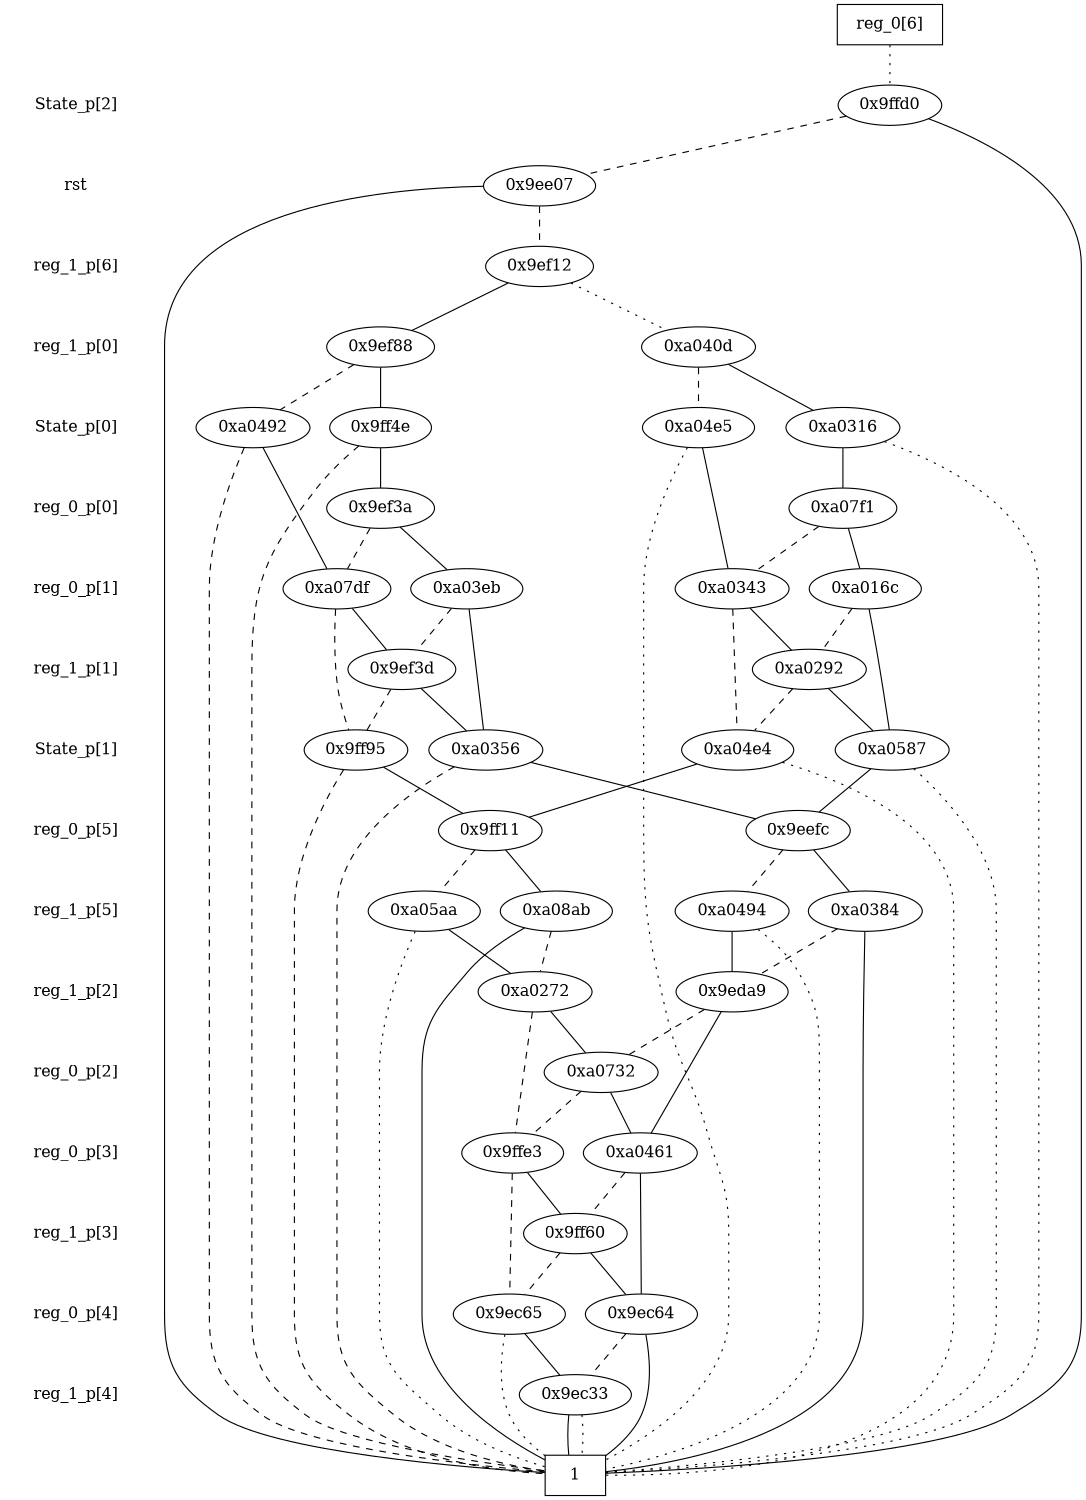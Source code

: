 digraph "DD" {
size = "7.5,10"
center = true;
edge [dir = none];
{ node [shape = plaintext];
  edge [style = invis];
  "CONST NODES" [style = invis];
" State_p[2] " -> " rst " -> " reg_1_p[6] " -> " reg_1_p[0] " -> " State_p[0] " -> " reg_0_p[0] " -> " reg_0_p[1] " -> " reg_1_p[1] " -> " State_p[1] " -> " reg_0_p[5] " -> " reg_1_p[5] " -> " reg_1_p[2] " -> " reg_0_p[2] " -> " reg_0_p[3] " -> " reg_1_p[3] " -> " reg_0_p[4] " -> " reg_1_p[4] " -> "CONST NODES"; 
}
{ rank = same; node [shape = box]; edge [style = invis];
"  reg_0[6]  "; }
{ rank = same; " State_p[2] ";
"0x9ffd0";
}
{ rank = same; " rst ";
"0x9ee07";
}
{ rank = same; " reg_1_p[6] ";
"0x9ef12";
}
{ rank = same; " reg_1_p[0] ";
"0xa040d";
"0x9ef88";
}
{ rank = same; " State_p[0] ";
"0xa0316";
"0xa04e5";
"0x9ff4e";
"0xa0492";
}
{ rank = same; " reg_0_p[0] ";
"0x9ef3a";
"0xa07f1";
}
{ rank = same; " reg_0_p[1] ";
"0xa07df";
"0xa0343";
"0xa016c";
"0xa03eb";
}
{ rank = same; " reg_1_p[1] ";
"0xa0292";
"0x9ef3d";
}
{ rank = same; " State_p[1] ";
"0xa0356";
"0xa0587";
"0x9ff95";
"0xa04e4";
}
{ rank = same; " reg_0_p[5] ";
"0x9eefc";
"0x9ff11";
}
{ rank = same; " reg_1_p[5] ";
"0xa08ab";
"0xa05aa";
"0xa0494";
"0xa0384";
}
{ rank = same; " reg_1_p[2] ";
"0xa0272";
"0x9eda9";
}
{ rank = same; " reg_0_p[2] ";
"0xa0732";
}
{ rank = same; " reg_0_p[3] ";
"0x9ffe3";
"0xa0461";
}
{ rank = same; " reg_1_p[3] ";
"0x9ff60";
}
{ rank = same; " reg_0_p[4] ";
"0x9ec65";
"0x9ec64";
}
{ rank = same; " reg_1_p[4] ";
"0x9ec33";
}
{ rank = same; "CONST NODES";
{ node [shape = box]; "0x9ec14";
}
}
"  reg_0[6]  " -> "0x9ffd0" [style = dotted];
"0x9ffd0" -> "0x9ec14";
"0x9ffd0" -> "0x9ee07" [style = dashed];
"0x9ee07" -> "0x9ec14";
"0x9ee07" -> "0x9ef12" [style = dashed];
"0x9ef12" -> "0x9ef88";
"0x9ef12" -> "0xa040d" [style = dotted];
"0xa040d" -> "0xa0316";
"0xa040d" -> "0xa04e5" [style = dashed];
"0x9ef88" -> "0x9ff4e";
"0x9ef88" -> "0xa0492" [style = dashed];
"0xa0316" -> "0xa07f1";
"0xa0316" -> "0x9ec14" [style = dotted];
"0xa04e5" -> "0xa0343";
"0xa04e5" -> "0x9ec14" [style = dotted];
"0x9ff4e" -> "0x9ef3a";
"0x9ff4e" -> "0x9ec14" [style = dashed];
"0xa0492" -> "0xa07df";
"0xa0492" -> "0x9ec14" [style = dashed];
"0x9ef3a" -> "0xa03eb";
"0x9ef3a" -> "0xa07df" [style = dashed];
"0xa07f1" -> "0xa016c";
"0xa07f1" -> "0xa0343" [style = dashed];
"0xa07df" -> "0x9ef3d";
"0xa07df" -> "0x9ff95" [style = dashed];
"0xa0343" -> "0xa0292";
"0xa0343" -> "0xa04e4" [style = dashed];
"0xa016c" -> "0xa0587";
"0xa016c" -> "0xa0292" [style = dashed];
"0xa03eb" -> "0xa0356";
"0xa03eb" -> "0x9ef3d" [style = dashed];
"0xa0292" -> "0xa0587";
"0xa0292" -> "0xa04e4" [style = dashed];
"0x9ef3d" -> "0xa0356";
"0x9ef3d" -> "0x9ff95" [style = dashed];
"0xa0356" -> "0x9eefc";
"0xa0356" -> "0x9ec14" [style = dashed];
"0xa0587" -> "0x9eefc";
"0xa0587" -> "0x9ec14" [style = dotted];
"0x9ff95" -> "0x9ff11";
"0x9ff95" -> "0x9ec14" [style = dashed];
"0xa04e4" -> "0x9ff11";
"0xa04e4" -> "0x9ec14" [style = dotted];
"0x9eefc" -> "0xa0384";
"0x9eefc" -> "0xa0494" [style = dashed];
"0x9ff11" -> "0xa08ab";
"0x9ff11" -> "0xa05aa" [style = dashed];
"0xa08ab" -> "0x9ec14";
"0xa08ab" -> "0xa0272" [style = dashed];
"0xa05aa" -> "0xa0272";
"0xa05aa" -> "0x9ec14" [style = dotted];
"0xa0494" -> "0x9eda9";
"0xa0494" -> "0x9ec14" [style = dotted];
"0xa0384" -> "0x9ec14";
"0xa0384" -> "0x9eda9" [style = dashed];
"0xa0272" -> "0xa0732";
"0xa0272" -> "0x9ffe3" [style = dashed];
"0x9eda9" -> "0xa0461";
"0x9eda9" -> "0xa0732" [style = dashed];
"0xa0732" -> "0xa0461";
"0xa0732" -> "0x9ffe3" [style = dashed];
"0x9ffe3" -> "0x9ff60";
"0x9ffe3" -> "0x9ec65" [style = dashed];
"0xa0461" -> "0x9ec64";
"0xa0461" -> "0x9ff60" [style = dashed];
"0x9ff60" -> "0x9ec64";
"0x9ff60" -> "0x9ec65" [style = dashed];
"0x9ec65" -> "0x9ec33";
"0x9ec65" -> "0x9ec14" [style = dotted];
"0x9ec64" -> "0x9ec14";
"0x9ec64" -> "0x9ec33" [style = dashed];
"0x9ec33" -> "0x9ec14";
"0x9ec33" -> "0x9ec14" [style = dotted];
"0x9ec14" [label = "1"];
}
